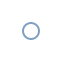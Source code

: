 {
    "$schema": "http://vega.github.io/schema/vega/v3.0.json",
    "autosize": "pad",
    "padding": 5,
    "data": [
        {
            "name": "source_0",
            "values": [
                {}
            ],
            "format": {
                "type": "json"
            }
        }
    ],
    "signals": [
        {
            "name": "width",
            "update": "21"
        },
        {
            "name": "height",
            "update": "21"
        },
        {
            "name": "unit",
            "value": {},
            "on": [
                {
                    "events": "mousemove",
                    "update": "group()._id ? group() : unit"
                }
            ]
        }
    ],
    "marks": [
        {
            "name": "marks",
            "type": "symbol",
            "role": "point",
            "from": {
                "data": "source_0"
            },
            "encode": {
                "update": {
                    "x": {
                        "value": 10.5
                    },
                    "y": {
                        "value": 10.5
                    },
                    "stroke": {
                        "value": "#4c78a8"
                    },
                    "fill": {
                        "value": "transparent"
                    },
                    "opacity": {
                        "value": 0.7
                    }
                }
            }
        }
    ]
}